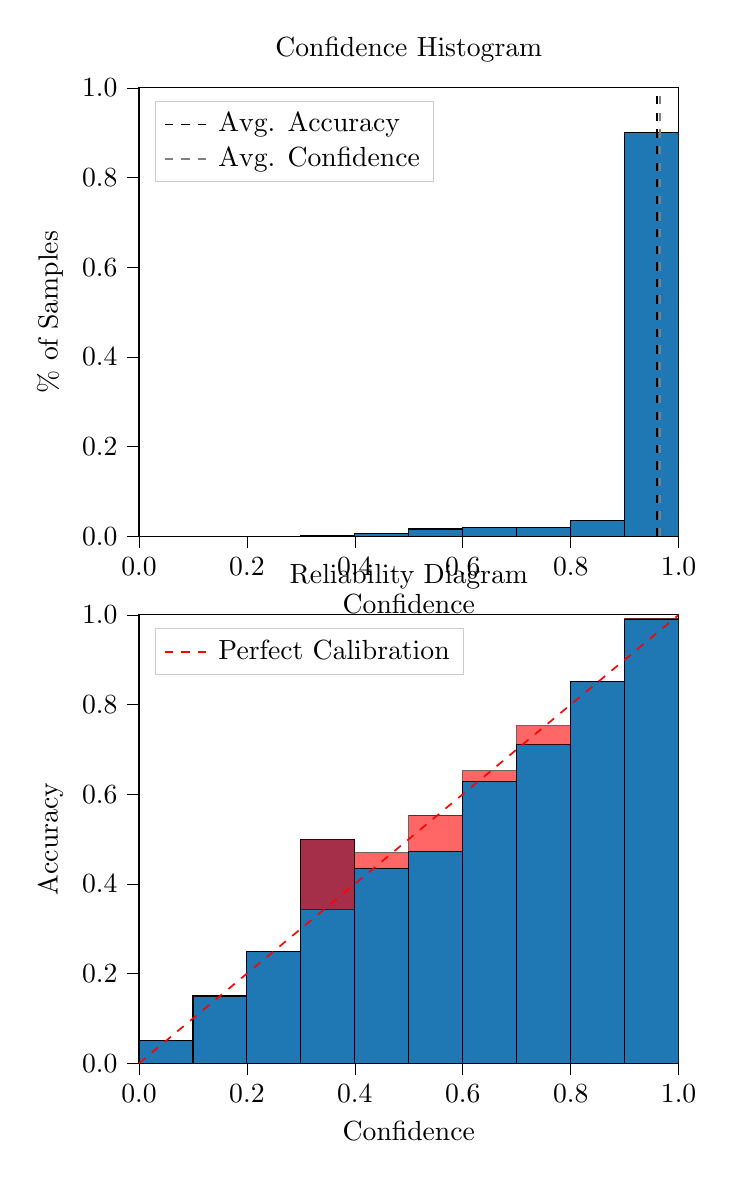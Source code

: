 % This file was created by tikzplotlib v0.9.8.
\begin{tikzpicture}

\definecolor{color0}{rgb}{0.122,0.467,0.706}

\begin{groupplot}[group style={group size=1 by 2}]
\nextgroupplot[
legend cell align={left},
legend style={
  fill opacity=0.8,
  draw opacity=1,
  text opacity=1,
  at={(0.03,0.97)},
  anchor=north west,
  draw=white!80!black
},
tick align=outside,
tick pos=left,
title={Confidence Histogram},
x grid style={white!69.02!black},
xlabel={Confidence},
xmin=0, xmax=1,
xtick style={color=black},
xtick={0,0.2,0.4,0.6,0.8,1},
xticklabels={0.0,0.2,0.4,0.6,0.8,1.0},
y grid style={white!69.02!black},
ylabel={\% of Samples},
ymin=0, ymax=1,
ytick style={color=black},
ytick={0,0.2,0.4,0.6,0.8,1},
yticklabels={0.0,0.2,0.4,0.6,0.8,1.0}
]
\draw[draw=black,fill=color0] (axis cs:-6.939e-18,0) rectangle (axis cs:0.1,0);
\draw[draw=black,fill=color0] (axis cs:0.1,0) rectangle (axis cs:0.2,0);
\draw[draw=black,fill=color0] (axis cs:0.2,0) rectangle (axis cs:0.3,0);
\draw[draw=black,fill=color0] (axis cs:0.3,0) rectangle (axis cs:0.4,0.001);
\draw[draw=black,fill=color0] (axis cs:0.4,0) rectangle (axis cs:0.5,0.007);
\draw[draw=black,fill=color0] (axis cs:0.5,0) rectangle (axis cs:0.6,0.016);
\draw[draw=black,fill=color0] (axis cs:0.6,0) rectangle (axis cs:0.7,0.02);
\draw[draw=black,fill=color0] (axis cs:0.7,0) rectangle (axis cs:0.8,0.02);
\draw[draw=black,fill=color0] (axis cs:0.8,0) rectangle (axis cs:0.9,0.035);
\draw[draw=black,fill=color0] (axis cs:0.9,0) rectangle (axis cs:1,0.901);
\addplot [semithick, black, dashed]
table {%
0.96 0
0.96 1
};
\addlegendentry{Avg. Accuracy}
\addplot [semithick, white!50.196!black, dashed]
table {%
0.965 0
0.965 1
};
\addlegendentry{Avg. Confidence}

\nextgroupplot[
legend cell align={left},
legend style={
  fill opacity=0.8,
  draw opacity=1,
  text opacity=1,
  at={(0.03,0.97)},
  anchor=north west,
  draw=white!80!black
},
tick align=outside,
tick pos=left,
title={Reliability Diagram},
x grid style={white!69.02!black},
xlabel={Confidence},
xmin=0, xmax=1,
xtick style={color=black},
xtick={0,0.2,0.4,0.6,0.8,1},
xticklabels={0.0,0.2,0.4,0.6,0.8,1.0},
y grid style={white!69.02!black},
ylabel={Accuracy},
ymin=0, ymax=1,
ytick style={color=black},
ytick={0,0.2,0.4,0.6,0.8,1},
yticklabels={0.0,0.2,0.4,0.6,0.8,1.0}
]
\draw[draw=black,fill=color0] (axis cs:-6.939e-18,0) rectangle (axis cs:0.1,0.05);
\draw[draw=black,fill=color0] (axis cs:0.1,0) rectangle (axis cs:0.2,0.15);
\draw[draw=black,fill=color0] (axis cs:0.2,0) rectangle (axis cs:0.3,0.25);
\draw[draw=black,fill=color0] (axis cs:0.3,0) rectangle (axis cs:0.4,0.5);
\draw[draw=black,fill=color0] (axis cs:0.4,0) rectangle (axis cs:0.5,0.435);
\draw[draw=black,fill=color0] (axis cs:0.5,0) rectangle (axis cs:0.6,0.473);
\draw[draw=black,fill=color0] (axis cs:0.6,0) rectangle (axis cs:0.7,0.629);
\draw[draw=black,fill=color0] (axis cs:0.7,0) rectangle (axis cs:0.8,0.71);
\draw[draw=black,fill=color0] (axis cs:0.8,0) rectangle (axis cs:0.9,0.851);
\draw[draw=black,fill=color0] (axis cs:0.9,0) rectangle (axis cs:1,0.99);
\draw[draw=black,fill=red,opacity=0.6] (axis cs:-6.939e-18,0.05) rectangle (axis cs:0.1,0.05);
\draw[draw=black,fill=red,opacity=0.6] (axis cs:0.1,0.15) rectangle (axis cs:0.2,0.15);
\draw[draw=black,fill=red,opacity=0.6] (axis cs:0.2,0.25) rectangle (axis cs:0.3,0.25);
\draw[draw=black,fill=red,opacity=0.6] (axis cs:0.3,0.5) rectangle (axis cs:0.4,0.343);
\draw[draw=black,fill=red,opacity=0.6] (axis cs:0.4,0.435) rectangle (axis cs:0.5,0.47);
\draw[draw=black,fill=red,opacity=0.6] (axis cs:0.5,0.473) rectangle (axis cs:0.6,0.553);
\draw[draw=black,fill=red,opacity=0.6] (axis cs:0.6,0.629) rectangle (axis cs:0.7,0.652);
\draw[draw=black,fill=red,opacity=0.6] (axis cs:0.7,0.71) rectangle (axis cs:0.8,0.753);
\draw[draw=black,fill=red,opacity=0.6] (axis cs:0.8,0.851) rectangle (axis cs:0.9,0.851);
\draw[draw=black,fill=red,opacity=0.6] (axis cs:0.9,0.99) rectangle (axis cs:1,0.993);
\addplot [semithick, red, dashed]
table {%
0 0
1 1
};
\addlegendentry{Perfect Calibration}
\end{groupplot}

\end{tikzpicture}

